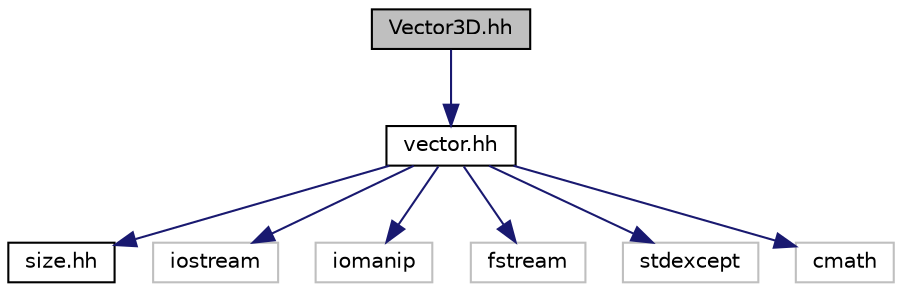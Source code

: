 digraph "Vector3D.hh"
{
 // LATEX_PDF_SIZE
  edge [fontname="Helvetica",fontsize="10",labelfontname="Helvetica",labelfontsize="10"];
  node [fontname="Helvetica",fontsize="10",shape=record];
  Node1 [label="Vector3D.hh",height=0.2,width=0.4,color="black", fillcolor="grey75", style="filled", fontcolor="black",tooltip="konkretyzacja szablonu vector"];
  Node1 -> Node2 [color="midnightblue",fontsize="10",style="solid",fontname="Helvetica"];
  Node2 [label="vector.hh",height=0.2,width=0.4,color="black", fillcolor="white", style="filled",URL="$vector_8hh.html",tooltip="klasa vector odpowiada za wszystkie dzialania na wektorach"];
  Node2 -> Node3 [color="midnightblue",fontsize="10",style="solid",fontname="Helvetica"];
  Node3 [label="size.hh",height=0.2,width=0.4,color="black", fillcolor="white", style="filled",URL="$size_8hh.html",tooltip="definicje stalych"];
  Node2 -> Node4 [color="midnightblue",fontsize="10",style="solid",fontname="Helvetica"];
  Node4 [label="iostream",height=0.2,width=0.4,color="grey75", fillcolor="white", style="filled",tooltip=" "];
  Node2 -> Node5 [color="midnightblue",fontsize="10",style="solid",fontname="Helvetica"];
  Node5 [label="iomanip",height=0.2,width=0.4,color="grey75", fillcolor="white", style="filled",tooltip=" "];
  Node2 -> Node6 [color="midnightblue",fontsize="10",style="solid",fontname="Helvetica"];
  Node6 [label="fstream",height=0.2,width=0.4,color="grey75", fillcolor="white", style="filled",tooltip=" "];
  Node2 -> Node7 [color="midnightblue",fontsize="10",style="solid",fontname="Helvetica"];
  Node7 [label="stdexcept",height=0.2,width=0.4,color="grey75", fillcolor="white", style="filled",tooltip=" "];
  Node2 -> Node8 [color="midnightblue",fontsize="10",style="solid",fontname="Helvetica"];
  Node8 [label="cmath",height=0.2,width=0.4,color="grey75", fillcolor="white", style="filled",tooltip=" "];
}
